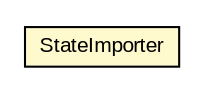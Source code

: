 #!/usr/local/bin/dot
#
# Class diagram 
# Generated by UMLGraph version R5_6-24-gf6e263 (http://www.umlgraph.org/)
#

digraph G {
	edge [fontname="arial",fontsize=10,labelfontname="arial",labelfontsize=10];
	node [fontname="arial",fontsize=10,shape=plaintext];
	nodesep=0.25;
	ranksep=0.5;
	// edu.arizona.biosemantics.semanticmarkup.gui.StateImporter
	c132526 [label=<<table title="edu.arizona.biosemantics.semanticmarkup.gui.StateImporter" border="0" cellborder="1" cellspacing="0" cellpadding="2" port="p" bgcolor="lemonChiffon" href="./StateImporter.html">
		<tr><td><table border="0" cellspacing="0" cellpadding="1">
<tr><td align="center" balign="center"> StateImporter </td></tr>
		</table></td></tr>
		</table>>, URL="./StateImporter.html", fontname="arial", fontcolor="black", fontsize=10.0];
}

